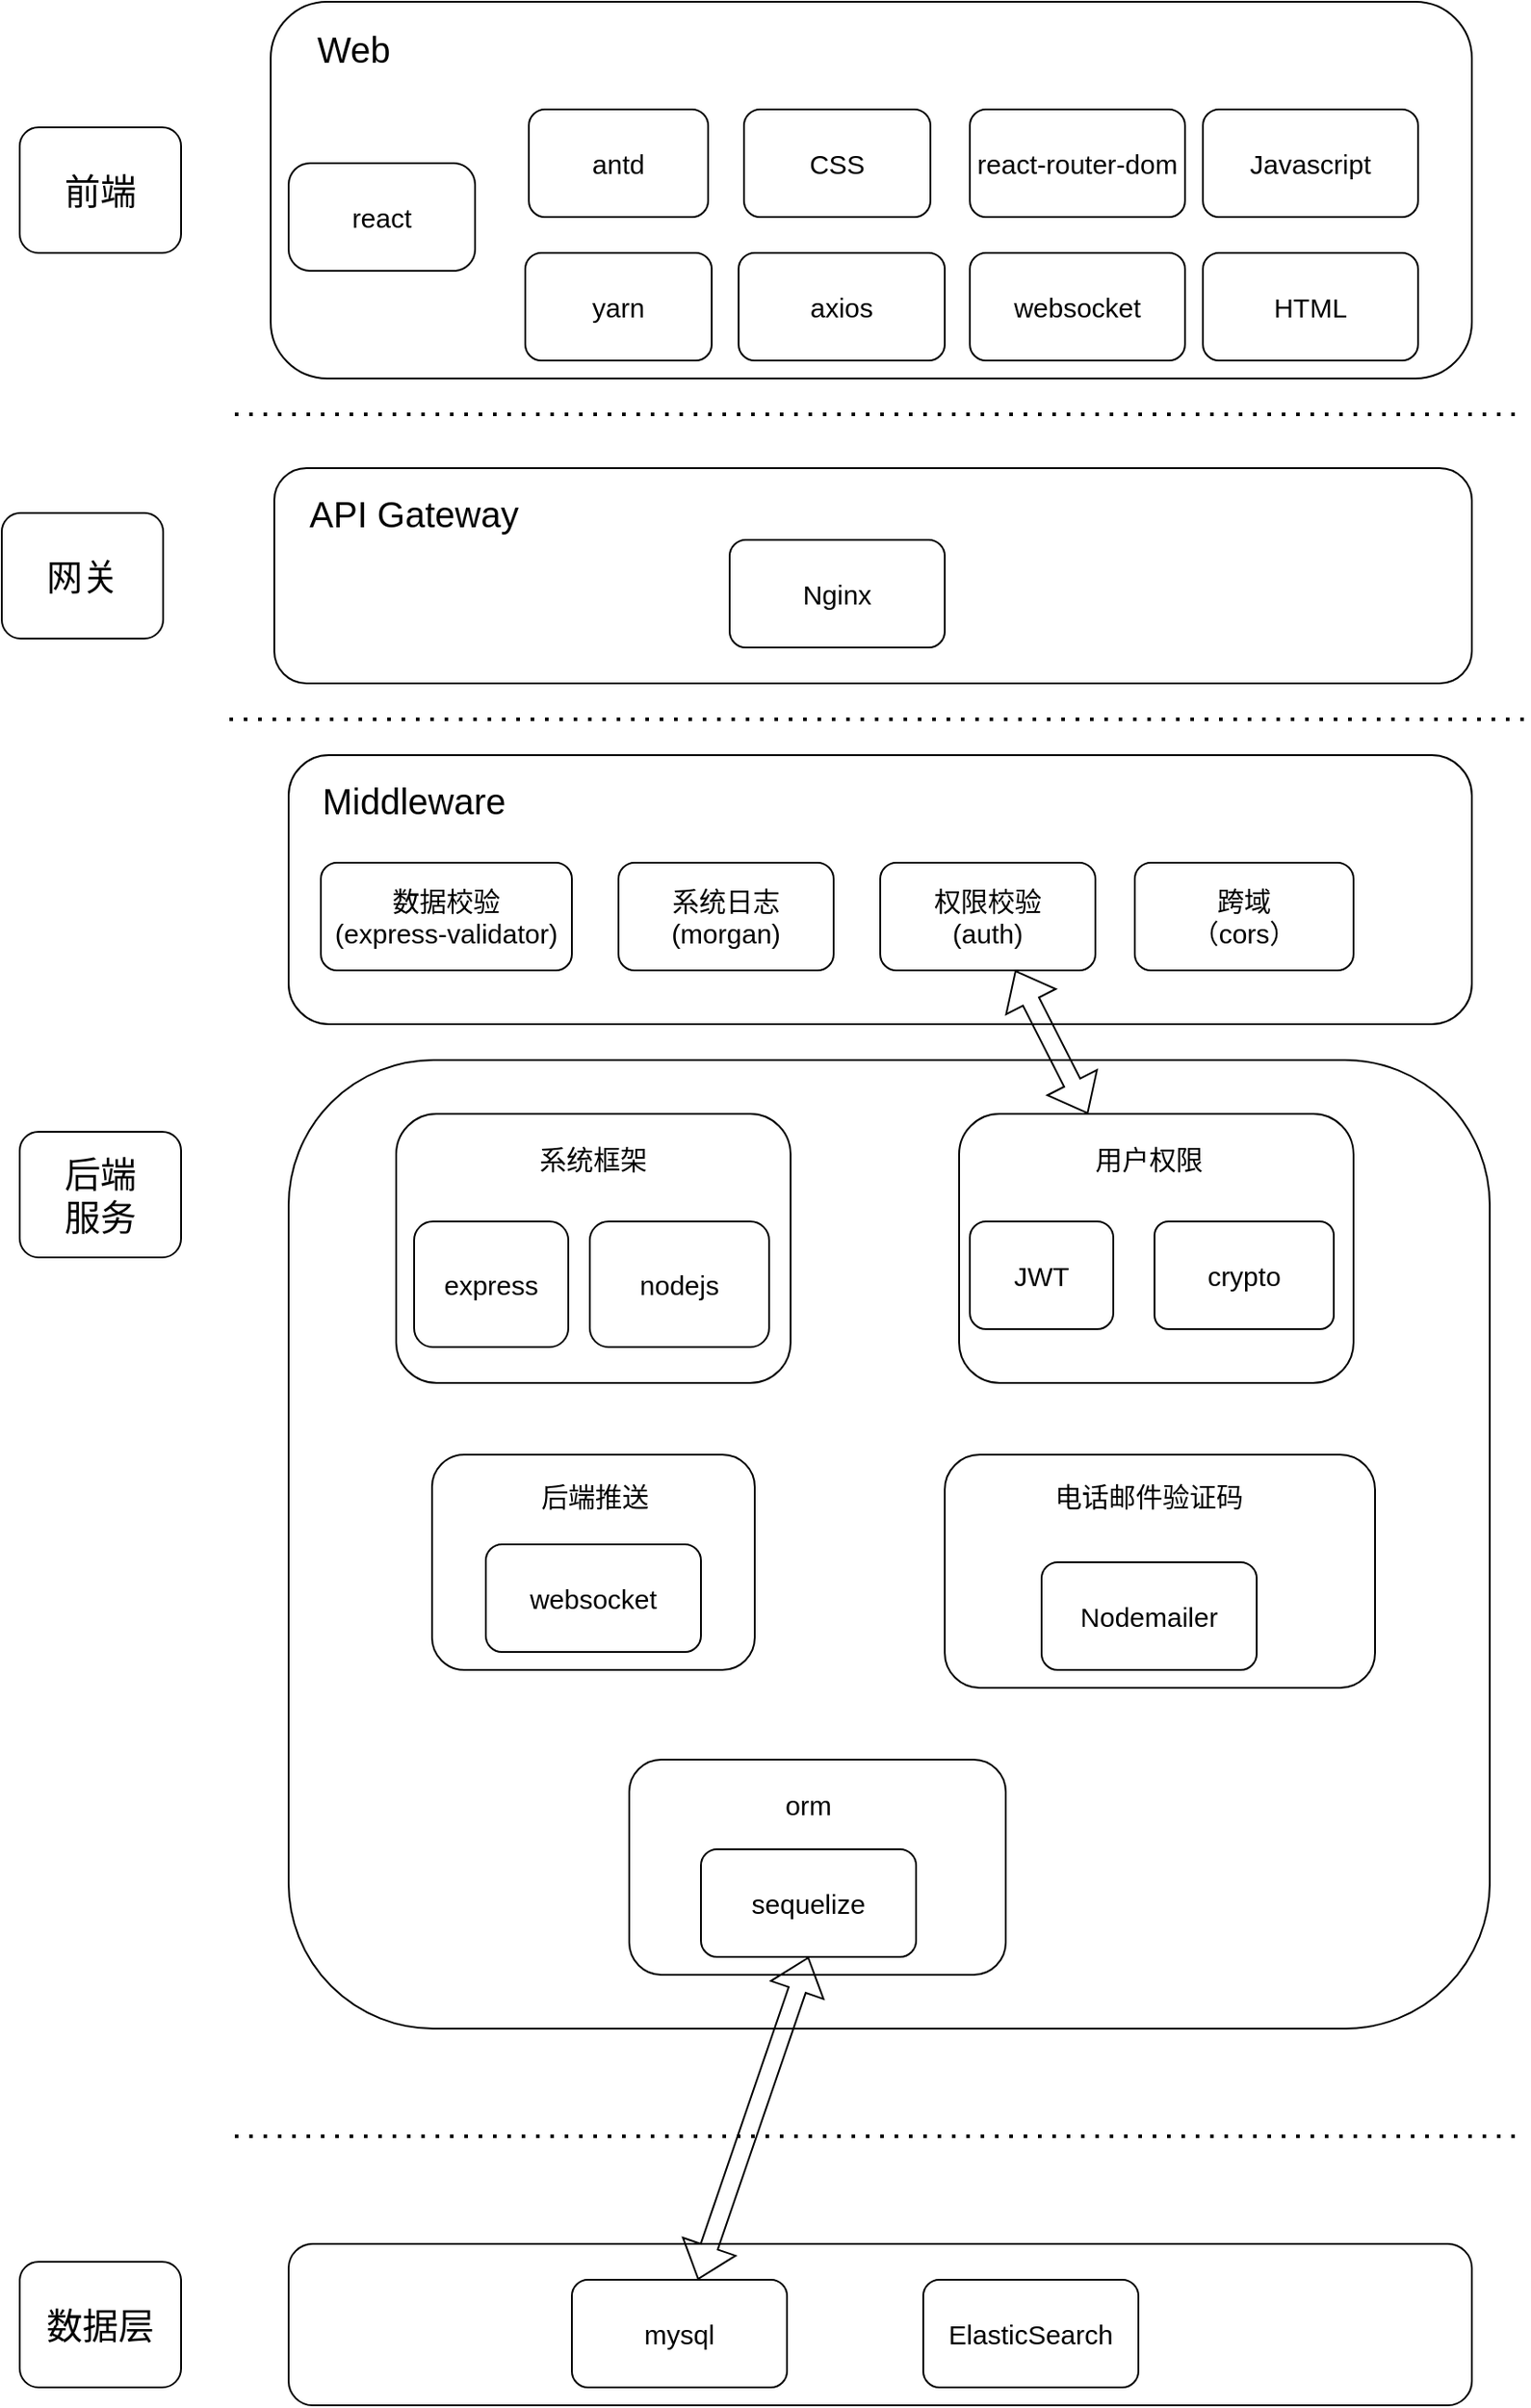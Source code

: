 <mxfile version="20.2.8" type="github">
  <diagram id="xzcYbQN_TdziRFI63hPa" name="第 1 页">
    <mxGraphModel dx="1426" dy="794" grid="1" gridSize="10" guides="1" tooltips="1" connect="1" arrows="1" fold="1" page="1" pageScale="1" pageWidth="827" pageHeight="1169" math="0" shadow="0">
      <root>
        <mxCell id="0" />
        <mxCell id="1" parent="0" />
        <mxCell id="EMw3bPcYY5zAMKp4gVgv-1" value="" style="endArrow=none;dashed=1;html=1;dashPattern=1 3;strokeWidth=2;rounded=0;" edge="1" parent="1">
          <mxGeometry width="50" height="50" relative="1" as="geometry">
            <mxPoint x="140" y="280" as="sourcePoint" />
            <mxPoint x="860" y="280" as="targetPoint" />
          </mxGeometry>
        </mxCell>
        <mxCell id="EMw3bPcYY5zAMKp4gVgv-3" value="&lt;font style=&quot;font-size: 20px;&quot;&gt;前端&lt;/font&gt;" style="rounded=1;whiteSpace=wrap;html=1;direction=south;" vertex="1" parent="1">
          <mxGeometry x="20" y="120" width="90" height="70" as="geometry" />
        </mxCell>
        <mxCell id="EMw3bPcYY5zAMKp4gVgv-5" value="" style="rounded=1;whiteSpace=wrap;html=1;" vertex="1" parent="1">
          <mxGeometry x="160" y="50" width="670" height="210" as="geometry" />
        </mxCell>
        <mxCell id="EMw3bPcYY5zAMKp4gVgv-6" value="Web" style="text;strokeColor=none;fillColor=none;align=left;verticalAlign=middle;spacingLeft=4;spacingRight=4;overflow=hidden;points=[[0,0.5],[1,0.5]];portConstraint=eastwest;rotatable=0;fontSize=20;" vertex="1" parent="1">
          <mxGeometry x="180" y="60" width="80" height="30" as="geometry" />
        </mxCell>
        <mxCell id="EMw3bPcYY5zAMKp4gVgv-7" value="&lt;font style=&quot;font-size: 15px;&quot;&gt;react&lt;/font&gt;" style="rounded=1;whiteSpace=wrap;html=1;fontSize=15;arcSize=20;" vertex="1" parent="1">
          <mxGeometry x="170" y="140" width="104" height="60" as="geometry" />
        </mxCell>
        <mxCell id="EMw3bPcYY5zAMKp4gVgv-8" value="axios" style="rounded=1;whiteSpace=wrap;html=1;fontSize=15;" vertex="1" parent="1">
          <mxGeometry x="421" y="190" width="115" height="60" as="geometry" />
        </mxCell>
        <mxCell id="EMw3bPcYY5zAMKp4gVgv-9" value="antd" style="rounded=1;whiteSpace=wrap;html=1;fontSize=15;" vertex="1" parent="1">
          <mxGeometry x="304" y="110" width="100" height="60" as="geometry" />
        </mxCell>
        <mxCell id="EMw3bPcYY5zAMKp4gVgv-11" value="" style="rounded=1;whiteSpace=wrap;html=1;" vertex="1" parent="1">
          <mxGeometry x="162" y="310" width="668" height="120" as="geometry" />
        </mxCell>
        <mxCell id="EMw3bPcYY5zAMKp4gVgv-13" value="API Gateway" style="text;html=1;strokeColor=none;fillColor=none;align=center;verticalAlign=middle;whiteSpace=wrap;rounded=0;fontSize=20;" vertex="1" parent="1">
          <mxGeometry x="152" y="320" width="176" height="30" as="geometry" />
        </mxCell>
        <mxCell id="EMw3bPcYY5zAMKp4gVgv-14" value="Nginx" style="rounded=1;whiteSpace=wrap;html=1;fontSize=15;" vertex="1" parent="1">
          <mxGeometry x="416" y="350" width="120" height="60" as="geometry" />
        </mxCell>
        <mxCell id="EMw3bPcYY5zAMKp4gVgv-16" value="" style="endArrow=none;dashed=1;html=1;dashPattern=1 3;strokeWidth=2;rounded=0;" edge="1" parent="1">
          <mxGeometry width="50" height="50" relative="1" as="geometry">
            <mxPoint x="137" y="450" as="sourcePoint" />
            <mxPoint x="860" y="450" as="targetPoint" />
          </mxGeometry>
        </mxCell>
        <mxCell id="EMw3bPcYY5zAMKp4gVgv-17" value="&lt;span style=&quot;font-size: 20px;&quot;&gt;网关&lt;/span&gt;" style="rounded=1;whiteSpace=wrap;html=1;direction=south;" vertex="1" parent="1">
          <mxGeometry x="10" y="335" width="90" height="70" as="geometry" />
        </mxCell>
        <mxCell id="EMw3bPcYY5zAMKp4gVgv-18" value="&lt;span style=&quot;font-size: 20px;&quot;&gt;后端&lt;br&gt;服务&lt;/span&gt;" style="rounded=1;whiteSpace=wrap;html=1;direction=south;" vertex="1" parent="1">
          <mxGeometry x="20" y="680" width="90" height="70" as="geometry" />
        </mxCell>
        <mxCell id="EMw3bPcYY5zAMKp4gVgv-19" value="" style="rounded=1;whiteSpace=wrap;html=1;fontSize=15;" vertex="1" parent="1">
          <mxGeometry x="170" y="640" width="670" height="540" as="geometry" />
        </mxCell>
        <mxCell id="EMw3bPcYY5zAMKp4gVgv-21" value="" style="rounded=1;whiteSpace=wrap;html=1;fontSize=15;" vertex="1" parent="1">
          <mxGeometry x="170" y="470" width="660" height="150" as="geometry" />
        </mxCell>
        <mxCell id="EMw3bPcYY5zAMKp4gVgv-23" value="Middleware" style="text;html=1;strokeColor=none;fillColor=none;align=center;verticalAlign=middle;whiteSpace=wrap;rounded=0;fontSize=20;" vertex="1" parent="1">
          <mxGeometry x="152" y="480" width="176" height="30" as="geometry" />
        </mxCell>
        <mxCell id="EMw3bPcYY5zAMKp4gVgv-24" value="系统日志(morgan)" style="rounded=1;whiteSpace=wrap;html=1;fontSize=15;" vertex="1" parent="1">
          <mxGeometry x="354" y="530" width="120" height="60" as="geometry" />
        </mxCell>
        <mxCell id="EMw3bPcYY5zAMKp4gVgv-25" value="数据校验&lt;br&gt;(express-validator)" style="rounded=1;whiteSpace=wrap;html=1;fontSize=15;" vertex="1" parent="1">
          <mxGeometry x="188" y="530" width="140" height="60" as="geometry" />
        </mxCell>
        <mxCell id="EMw3bPcYY5zAMKp4gVgv-27" value="权限校验&lt;br&gt;(auth)" style="rounded=1;whiteSpace=wrap;html=1;fontSize=15;" vertex="1" parent="1">
          <mxGeometry x="500" y="530" width="120" height="60" as="geometry" />
        </mxCell>
        <mxCell id="EMw3bPcYY5zAMKp4gVgv-28" value="跨域&lt;br&gt;（cors）" style="rounded=1;whiteSpace=wrap;html=1;fontSize=15;" vertex="1" parent="1">
          <mxGeometry x="642" y="530" width="122" height="60" as="geometry" />
        </mxCell>
        <mxCell id="EMw3bPcYY5zAMKp4gVgv-31" value="" style="rounded=1;whiteSpace=wrap;html=1;fontSize=15;" vertex="1" parent="1">
          <mxGeometry x="544" y="670" width="220" height="150" as="geometry" />
        </mxCell>
        <mxCell id="EMw3bPcYY5zAMKp4gVgv-32" value="JWT" style="rounded=1;whiteSpace=wrap;html=1;fontSize=15;" vertex="1" parent="1">
          <mxGeometry x="550" y="730" width="80" height="60" as="geometry" />
        </mxCell>
        <mxCell id="EMw3bPcYY5zAMKp4gVgv-34" value="crypto" style="rounded=1;whiteSpace=wrap;html=1;fontSize=15;arcSize=13;" vertex="1" parent="1">
          <mxGeometry x="653" y="730" width="100" height="60" as="geometry" />
        </mxCell>
        <mxCell id="EMw3bPcYY5zAMKp4gVgv-35" value="用户权限" style="text;html=1;strokeColor=none;fillColor=none;align=center;verticalAlign=middle;whiteSpace=wrap;rounded=0;fontSize=15;" vertex="1" parent="1">
          <mxGeometry x="590" y="680" width="120" height="30" as="geometry" />
        </mxCell>
        <mxCell id="EMw3bPcYY5zAMKp4gVgv-36" value="" style="shape=flexArrow;endArrow=classic;startArrow=classic;html=1;rounded=0;fontSize=15;" edge="1" parent="1" source="EMw3bPcYY5zAMKp4gVgv-31" target="EMw3bPcYY5zAMKp4gVgv-27">
          <mxGeometry width="100" height="100" relative="1" as="geometry">
            <mxPoint x="530" y="680" as="sourcePoint" />
            <mxPoint x="630" y="580" as="targetPoint" />
          </mxGeometry>
        </mxCell>
        <mxCell id="EMw3bPcYY5zAMKp4gVgv-39" value="" style="rounded=1;whiteSpace=wrap;html=1;fontSize=15;" vertex="1" parent="1">
          <mxGeometry x="230" y="670" width="220" height="150" as="geometry" />
        </mxCell>
        <mxCell id="EMw3bPcYY5zAMKp4gVgv-40" value="系统框架" style="text;html=1;strokeColor=none;fillColor=none;align=center;verticalAlign=middle;whiteSpace=wrap;rounded=0;fontSize=15;" vertex="1" parent="1">
          <mxGeometry x="300" y="680" width="80" height="30" as="geometry" />
        </mxCell>
        <mxCell id="EMw3bPcYY5zAMKp4gVgv-43" value="express" style="rounded=1;whiteSpace=wrap;html=1;fontSize=15;" vertex="1" parent="1">
          <mxGeometry x="240" y="730" width="86" height="70" as="geometry" />
        </mxCell>
        <mxCell id="EMw3bPcYY5zAMKp4gVgv-45" value="nodejs" style="rounded=1;whiteSpace=wrap;html=1;fontSize=15;" vertex="1" parent="1">
          <mxGeometry x="338" y="730" width="100" height="70" as="geometry" />
        </mxCell>
        <mxCell id="EMw3bPcYY5zAMKp4gVgv-46" value="" style="rounded=1;whiteSpace=wrap;html=1;fontSize=15;" vertex="1" parent="1">
          <mxGeometry x="250" y="860" width="180" height="120" as="geometry" />
        </mxCell>
        <mxCell id="EMw3bPcYY5zAMKp4gVgv-47" value="后端推送" style="text;html=1;strokeColor=none;fillColor=none;align=center;verticalAlign=middle;whiteSpace=wrap;rounded=0;fontSize=15;" vertex="1" parent="1">
          <mxGeometry x="276" y="860" width="130" height="45" as="geometry" />
        </mxCell>
        <mxCell id="EMw3bPcYY5zAMKp4gVgv-48" value="websocket" style="rounded=1;whiteSpace=wrap;html=1;fontSize=15;" vertex="1" parent="1">
          <mxGeometry x="280" y="910" width="120" height="60" as="geometry" />
        </mxCell>
        <mxCell id="EMw3bPcYY5zAMKp4gVgv-49" value="" style="rounded=1;whiteSpace=wrap;html=1;fontSize=15;" vertex="1" parent="1">
          <mxGeometry x="536" y="860" width="240" height="130" as="geometry" />
        </mxCell>
        <mxCell id="EMw3bPcYY5zAMKp4gVgv-50" value="电话邮件验证码" style="text;html=1;strokeColor=none;fillColor=none;align=center;verticalAlign=middle;whiteSpace=wrap;rounded=0;fontSize=15;" vertex="1" parent="1">
          <mxGeometry x="595" y="867.5" width="110" height="30" as="geometry" />
        </mxCell>
        <mxCell id="EMw3bPcYY5zAMKp4gVgv-51" value="Nodemailer" style="rounded=1;whiteSpace=wrap;html=1;fontSize=15;" vertex="1" parent="1">
          <mxGeometry x="590" y="920" width="120" height="60" as="geometry" />
        </mxCell>
        <mxCell id="EMw3bPcYY5zAMKp4gVgv-54" value="" style="rounded=1;whiteSpace=wrap;html=1;fontSize=15;" vertex="1" parent="1">
          <mxGeometry x="360" y="1030" width="210" height="120" as="geometry" />
        </mxCell>
        <mxCell id="EMw3bPcYY5zAMKp4gVgv-55" value="orm" style="text;html=1;strokeColor=none;fillColor=none;align=center;verticalAlign=middle;whiteSpace=wrap;rounded=0;fontSize=15;" vertex="1" parent="1">
          <mxGeometry x="430" y="1040" width="60" height="30" as="geometry" />
        </mxCell>
        <mxCell id="EMw3bPcYY5zAMKp4gVgv-56" value="sequelize" style="rounded=1;whiteSpace=wrap;html=1;fontSize=15;" vertex="1" parent="1">
          <mxGeometry x="400" y="1080" width="120" height="60" as="geometry" />
        </mxCell>
        <mxCell id="EMw3bPcYY5zAMKp4gVgv-58" value="" style="endArrow=none;dashed=1;html=1;dashPattern=1 3;strokeWidth=2;rounded=0;" edge="1" parent="1">
          <mxGeometry width="50" height="50" relative="1" as="geometry">
            <mxPoint x="140" y="1240" as="sourcePoint" />
            <mxPoint x="860" y="1240" as="targetPoint" />
          </mxGeometry>
        </mxCell>
        <mxCell id="EMw3bPcYY5zAMKp4gVgv-60" value="&lt;span style=&quot;font-size: 20px;&quot;&gt;数据层&lt;/span&gt;" style="rounded=1;whiteSpace=wrap;html=1;direction=south;" vertex="1" parent="1">
          <mxGeometry x="20" y="1310" width="90" height="70" as="geometry" />
        </mxCell>
        <mxCell id="EMw3bPcYY5zAMKp4gVgv-61" value="" style="rounded=1;whiteSpace=wrap;html=1;fontSize=15;" vertex="1" parent="1">
          <mxGeometry x="170" y="1300" width="660" height="90" as="geometry" />
        </mxCell>
        <mxCell id="EMw3bPcYY5zAMKp4gVgv-64" value="mysql" style="rounded=1;whiteSpace=wrap;html=1;fontSize=15;" vertex="1" parent="1">
          <mxGeometry x="328" y="1320" width="120" height="60" as="geometry" />
        </mxCell>
        <mxCell id="EMw3bPcYY5zAMKp4gVgv-65" value="ElasticSearch" style="rounded=1;whiteSpace=wrap;html=1;fontSize=15;" vertex="1" parent="1">
          <mxGeometry x="524" y="1320" width="120" height="60" as="geometry" />
        </mxCell>
        <mxCell id="EMw3bPcYY5zAMKp4gVgv-66" value="" style="shape=flexArrow;endArrow=classic;startArrow=classic;html=1;rounded=0;fontSize=15;entryX=0.5;entryY=1;entryDx=0;entryDy=0;" edge="1" parent="1" source="EMw3bPcYY5zAMKp4gVgv-64" target="EMw3bPcYY5zAMKp4gVgv-56">
          <mxGeometry width="100" height="100" relative="1" as="geometry">
            <mxPoint x="390" y="1230" as="sourcePoint" />
            <mxPoint x="490" y="1130" as="targetPoint" />
          </mxGeometry>
        </mxCell>
        <mxCell id="EMw3bPcYY5zAMKp4gVgv-68" value="react-router-dom" style="rounded=1;whiteSpace=wrap;html=1;fontSize=15;" vertex="1" parent="1">
          <mxGeometry x="550" y="110" width="120" height="60" as="geometry" />
        </mxCell>
        <mxCell id="EMw3bPcYY5zAMKp4gVgv-69" value="yarn" style="rounded=1;whiteSpace=wrap;html=1;fontSize=15;" vertex="1" parent="1">
          <mxGeometry x="302" y="190" width="104" height="60" as="geometry" />
        </mxCell>
        <mxCell id="EMw3bPcYY5zAMKp4gVgv-70" value="websocket" style="rounded=1;whiteSpace=wrap;html=1;fontSize=15;" vertex="1" parent="1">
          <mxGeometry x="550" y="190" width="120" height="60" as="geometry" />
        </mxCell>
        <mxCell id="EMw3bPcYY5zAMKp4gVgv-71" value="Javascript" style="rounded=1;whiteSpace=wrap;html=1;fontSize=15;" vertex="1" parent="1">
          <mxGeometry x="680" y="110" width="120" height="60" as="geometry" />
        </mxCell>
        <mxCell id="EMw3bPcYY5zAMKp4gVgv-72" value="HTML" style="rounded=1;whiteSpace=wrap;html=1;fontSize=15;" vertex="1" parent="1">
          <mxGeometry x="680" y="190" width="120" height="60" as="geometry" />
        </mxCell>
        <mxCell id="EMw3bPcYY5zAMKp4gVgv-73" value="CSS" style="rounded=1;whiteSpace=wrap;html=1;fontSize=15;" vertex="1" parent="1">
          <mxGeometry x="424" y="110" width="104" height="60" as="geometry" />
        </mxCell>
      </root>
    </mxGraphModel>
  </diagram>
</mxfile>

